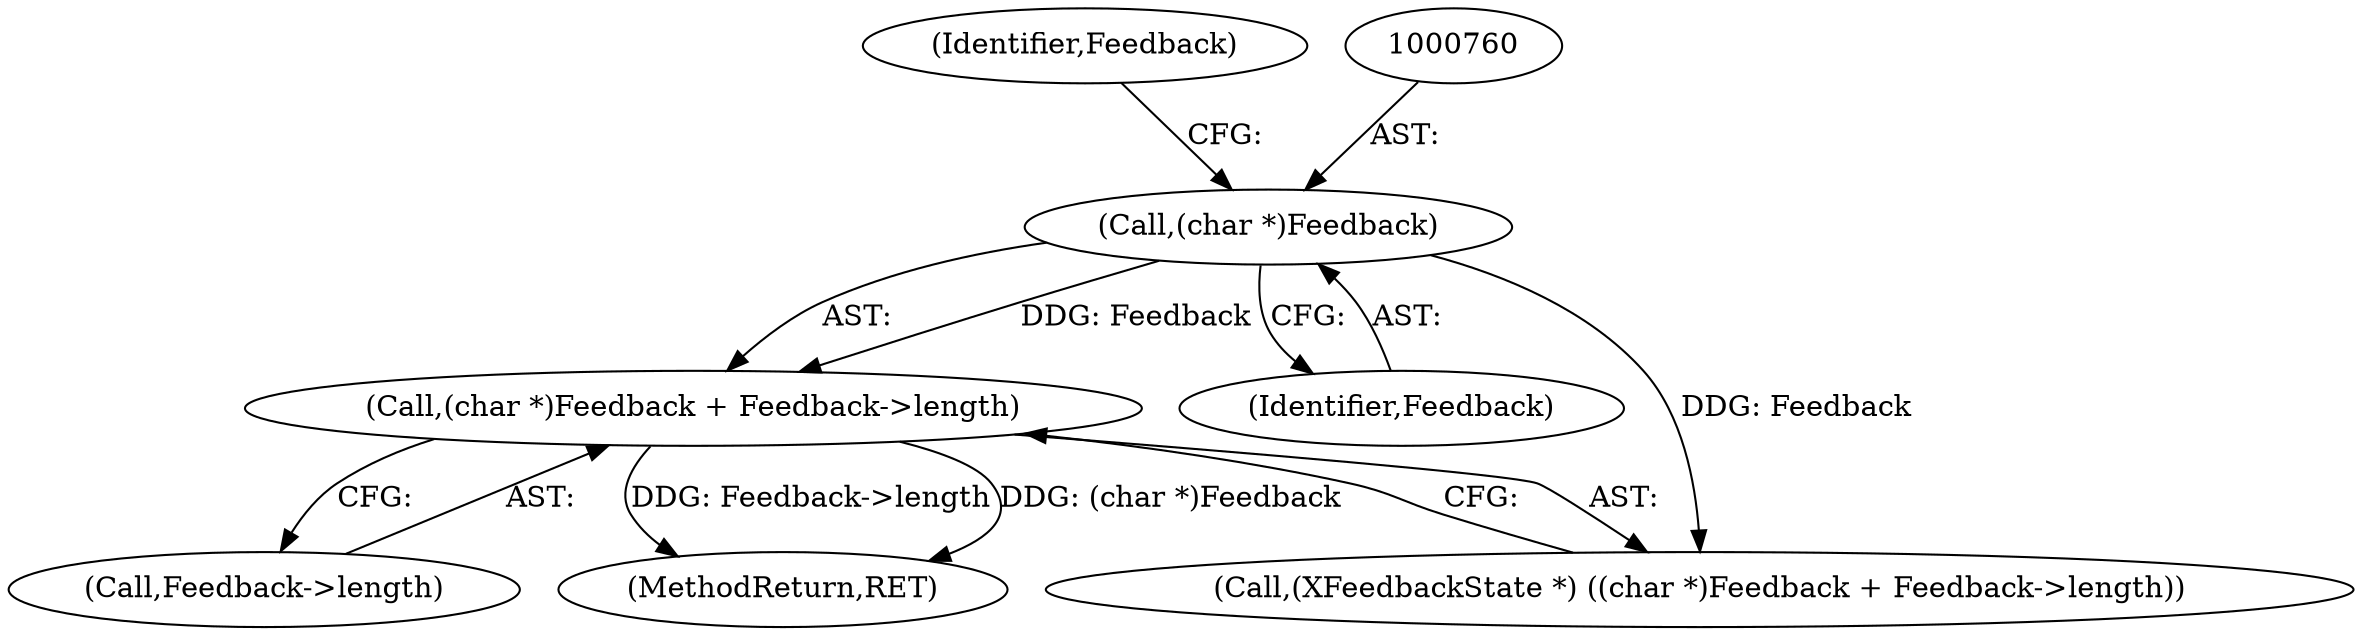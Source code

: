digraph "0_libXi_19a9cd607de73947fcfb104682f203ffe4e1f4e5_1@pointer" {
"1000758" [label="(Call,(char *)Feedback + Feedback->length)"];
"1000759" [label="(Call,(char *)Feedback)"];
"1000761" [label="(Identifier,Feedback)"];
"1000756" [label="(Call,(XFeedbackState *) ((char *)Feedback + Feedback->length))"];
"1000763" [label="(Identifier,Feedback)"];
"1000758" [label="(Call,(char *)Feedback + Feedback->length)"];
"1000762" [label="(Call,Feedback->length)"];
"1000759" [label="(Call,(char *)Feedback)"];
"1000775" [label="(MethodReturn,RET)"];
"1000758" -> "1000756"  [label="AST: "];
"1000758" -> "1000762"  [label="CFG: "];
"1000759" -> "1000758"  [label="AST: "];
"1000762" -> "1000758"  [label="AST: "];
"1000756" -> "1000758"  [label="CFG: "];
"1000758" -> "1000775"  [label="DDG: Feedback->length"];
"1000758" -> "1000775"  [label="DDG: (char *)Feedback"];
"1000759" -> "1000758"  [label="DDG: Feedback"];
"1000759" -> "1000761"  [label="CFG: "];
"1000760" -> "1000759"  [label="AST: "];
"1000761" -> "1000759"  [label="AST: "];
"1000763" -> "1000759"  [label="CFG: "];
"1000759" -> "1000756"  [label="DDG: Feedback"];
}
